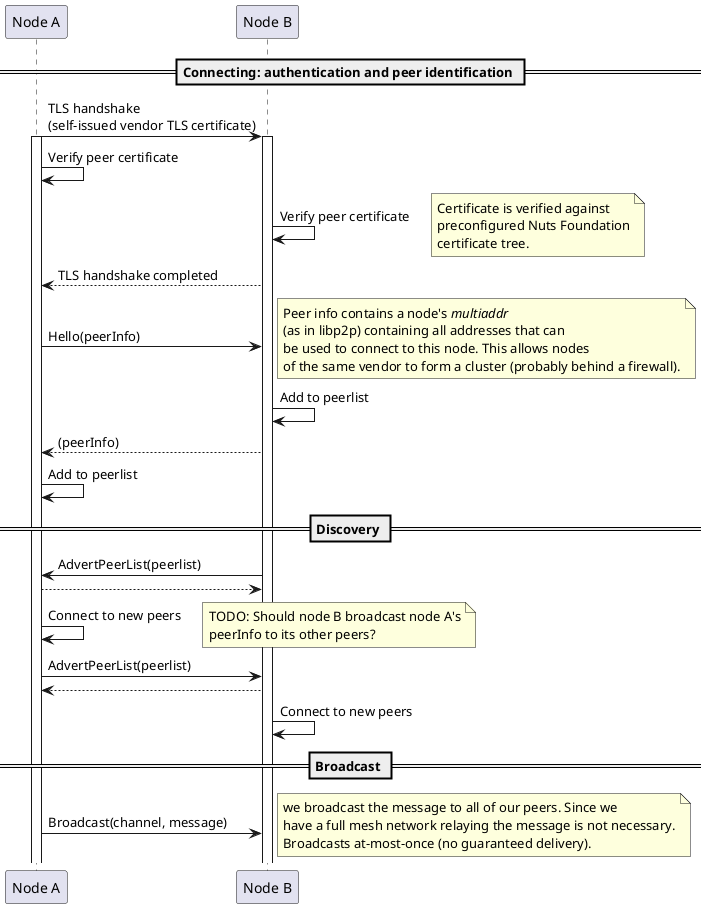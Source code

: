 @startuml
== Connecting: authentication and peer identification ==
participant "Node A" as A
participant "Node B" as B
A -> B : TLS handshake\n(self-issued vendor TLS certificate)
activate A
activate B
A -> A: Verify peer certificate
B -> B: Verify peer certificate
note right
   Certificate is verified against
   preconfigured Nuts Foundation
   certificate tree.
end note
B --> A : TLS handshake completed

A -> B : Hello(peerInfo)
note right
   Peer info contains a node's <i>multiaddr</i>
   (as in libp2p) containing all addresses that can
   be used to connect to this node. This allows nodes
   of the same vendor to form a cluster (probably behind a firewall).
end note
B -> B : Add to peerlist
B --> A : (peerInfo)
A -> A : Add to peerlist

== Discovery ==
B -> A : AdvertPeerList(peerlist)
A --> B
A -> A : Connect to new peers
note right
   TODO: Should node B broadcast node A's
   peerInfo to its other peers?
end note
A -> B : AdvertPeerList(peerlist)
B --> A
B -> B : Connect to new peers

== Broadcast ==
A -> B : Broadcast(channel, message)
note right
   we broadcast the message to all of our peers. Since we
   have a full mesh network relaying the message is not necessary.
   Broadcasts at-most-once (no guaranteed delivery).
end note
@enduml